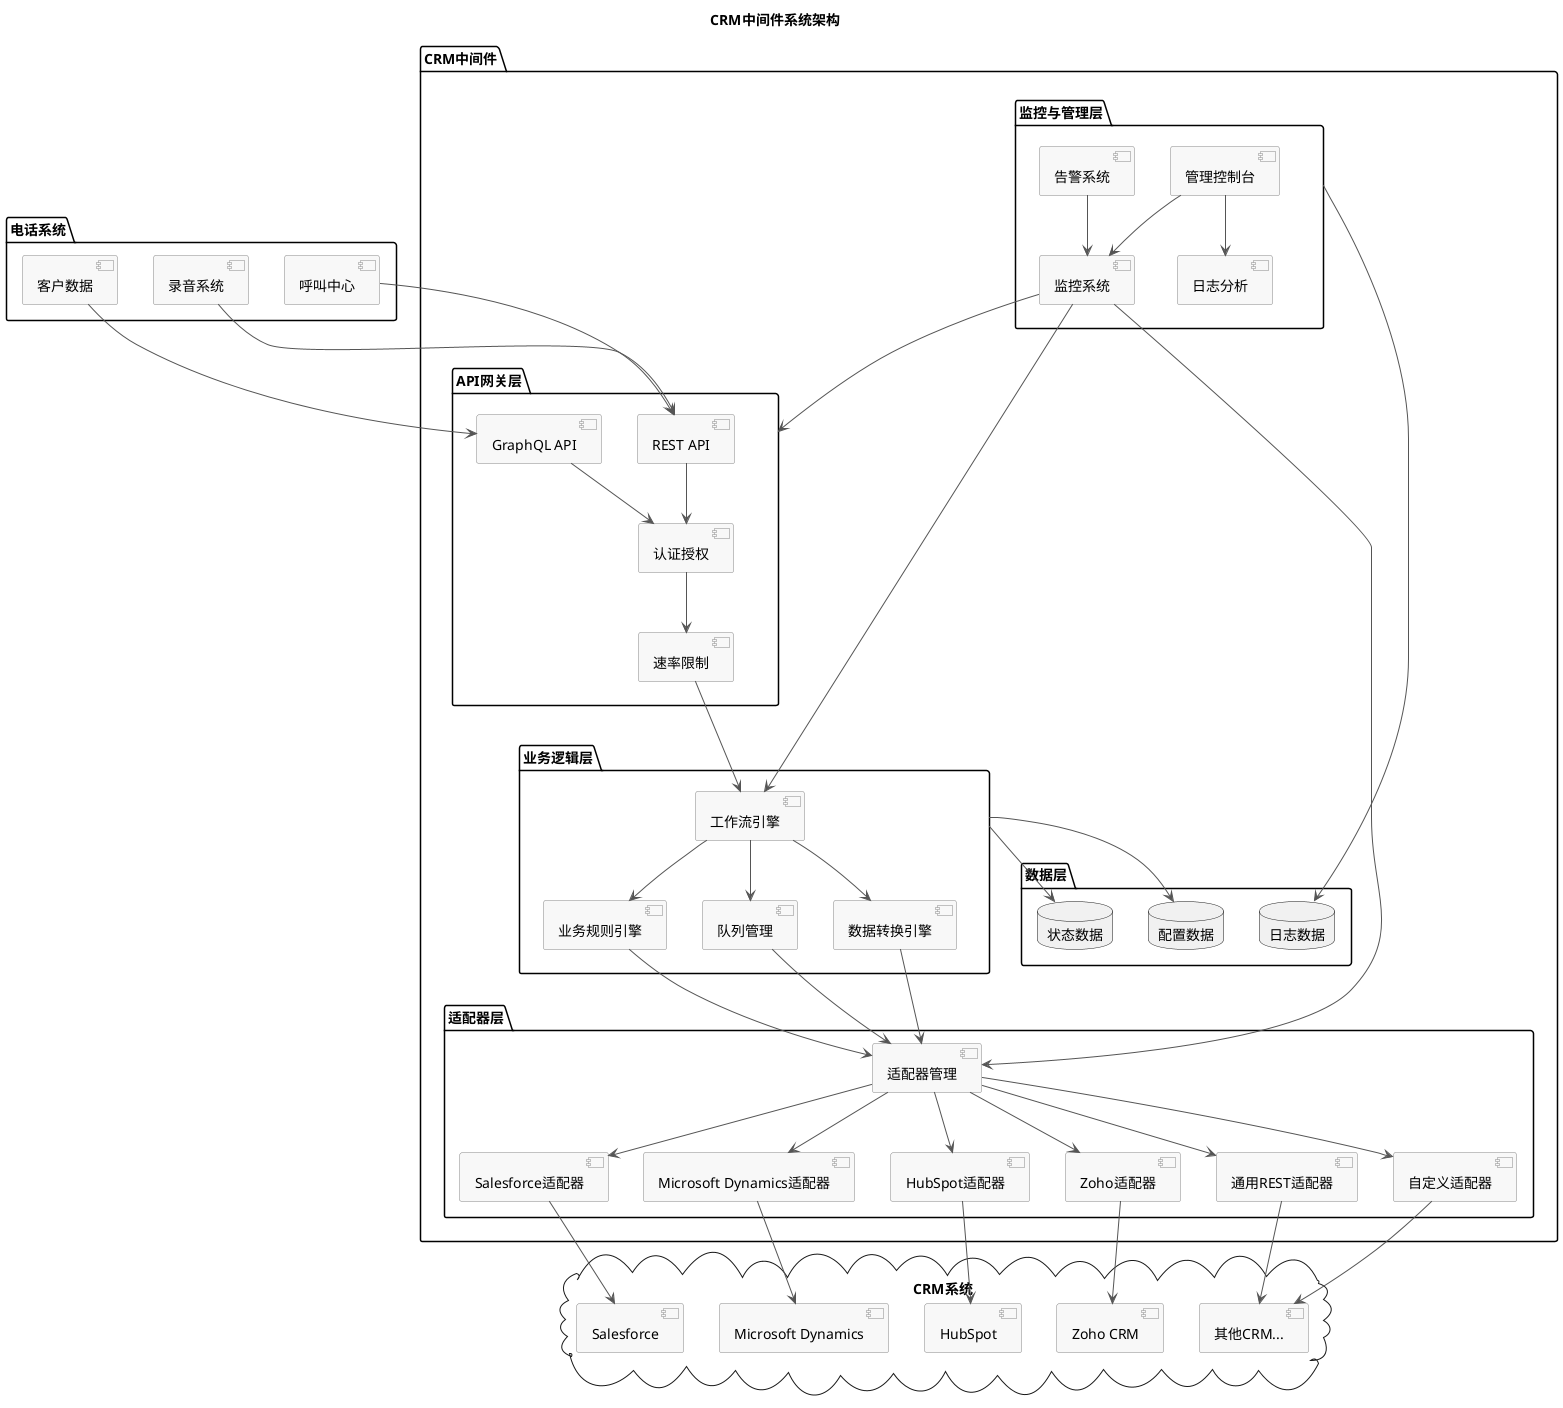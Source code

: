 @startuml CRM中间件架构图

!define RECTANGLE class

skinparam componentStyle rectangle
skinparam monochrome false
skinparam shadowing false
skinparam defaultFontName Microsoft YaHei
skinparam defaultFontSize 14
skinparam componentStyle uml2

skinparam component {
  BackgroundColor #f8f8f8
  BorderColor #888888
  ArrowColor #555555
}

title CRM中间件系统架构

package "电话系统" as PhoneSystem {
  [呼叫中心] as CallCenter
  [录音系统] as RecordingSystem
  [客户数据] as CustomerData
}

package "CRM中间件" as CRMMiddleware {
  package "API网关层" as APIGateway {
    [REST API] as RestAPI
    [GraphQL API] as GraphQLAPI
    [认证授权] as Auth
    [速率限制] as RateLimiter
  }
  
  package "业务逻辑层" as BusinessLogic {
    [工作流引擎] as WorkflowEngine
    [数据转换引擎] as DataTransformer
    [业务规则引擎] as RuleEngine
    [队列管理] as QueueManager
  }
  
  package "适配器层" as AdapterLayer {
    [适配器管理] as AdapterManager
    [Salesforce适配器] as SalesforceAdapter
    [Microsoft Dynamics适配器] as DynamicsAdapter
    [HubSpot适配器] as HubSpotAdapter
    [Zoho适配器] as ZohoAdapter
    [通用REST适配器] as GenericRESTAdapter
    [自定义适配器] as CustomAdapter
  }
  
  package "监控与管理层" as MonitoringLayer {
    [管理控制台] as AdminConsole
    [监控系统] as MonitoringSystem
    [日志分析] as LogAnalysis
    [告警系统] as AlertSystem
  }
  
  package "数据层" as DataLayer {
    database "配置数据" as ConfigDB
    database "状态数据" as StateDB
    database "日志数据" as LogDB
  }
}

cloud "CRM系统" as CRMSystems {
  [Salesforce] as Salesforce
  [Microsoft Dynamics] as MSDynamics
  [HubSpot] as HubSpot
  [Zoho CRM] as ZohoCRM
  [其他CRM...] as OtherCRMs
}

' 连接关系
CallCenter --> RestAPI
RecordingSystem --> RestAPI
CustomerData --> GraphQLAPI

RestAPI --> Auth
GraphQLAPI --> Auth
Auth --> RateLimiter

RateLimiter --> WorkflowEngine
WorkflowEngine --> DataTransformer
WorkflowEngine --> RuleEngine
WorkflowEngine --> QueueManager

DataTransformer --> AdapterManager
RuleEngine --> AdapterManager
QueueManager --> AdapterManager

AdapterManager --> SalesforceAdapter
AdapterManager --> DynamicsAdapter
AdapterManager --> HubSpotAdapter
AdapterManager --> ZohoAdapter
AdapterManager --> GenericRESTAdapter
AdapterManager --> CustomAdapter

SalesforceAdapter --> Salesforce
DynamicsAdapter --> MSDynamics
HubSpotAdapter --> HubSpot
ZohoAdapter --> ZohoCRM
GenericRESTAdapter --> OtherCRMs
CustomAdapter --> OtherCRMs

MonitoringSystem --> AdapterManager
MonitoringSystem --> WorkflowEngine
MonitoringSystem --> APIGateway
AlertSystem --> MonitoringSystem
AdminConsole --> MonitoringSystem
AdminConsole --> LogAnalysis

BusinessLogic --> ConfigDB
BusinessLogic --> StateDB
MonitoringLayer --> LogDB

@enduml 